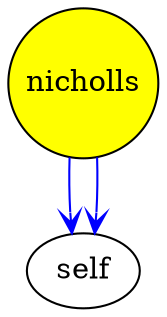digraph outcome_nicholls_self { 
 K=0.6 
 "nicholls" -> { "self" } [color="blue", arrowhead="vee", penwidth=1, href="#279"]; 
 "nicholls" -> { "self" } [color="blue", arrowhead="vee", penwidth=1, href="#282"]; 
 "nicholls" [shape="circle", fixedsize="true", height=1, width=1, style="filled", fillcolor="yellow", href="#nicholls"]; 
 "nicholls" [shape="circle", fixedsize="true", height=1, width=1, style="filled", fillcolor="yellow", href="#nicholls"]; 

}